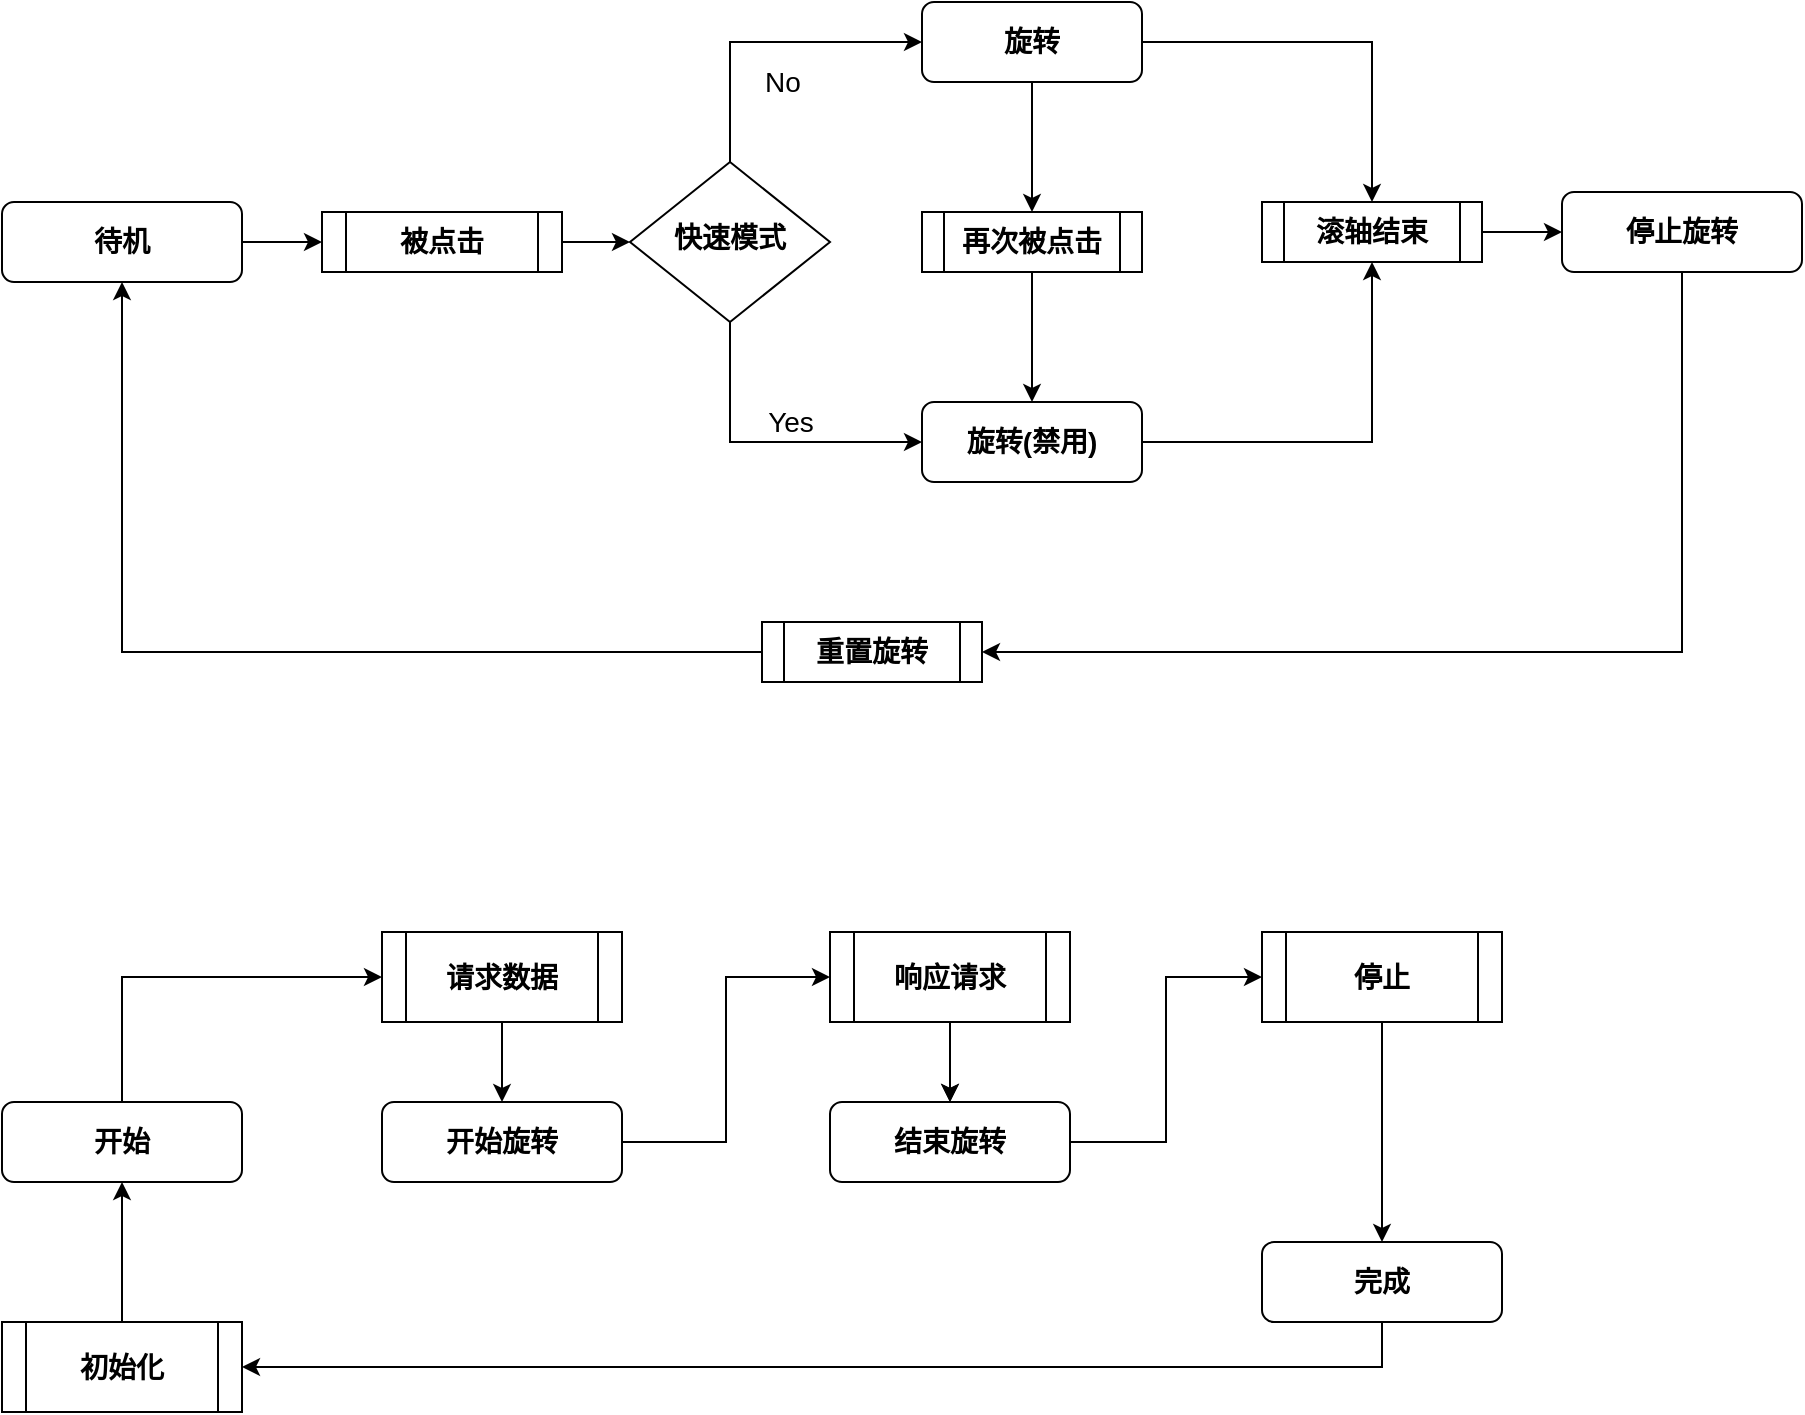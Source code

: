 <mxfile version="24.0.7" type="github" pages="2">
  <diagram id="C5RBs43oDa-KdzZeNtuy" name="Page-1">
    <mxGraphModel dx="1061" dy="547" grid="1" gridSize="10" guides="1" tooltips="1" connect="1" arrows="1" fold="1" page="1" pageScale="1" pageWidth="827" pageHeight="1169" math="0" shadow="0">
      <root>
        <mxCell id="WIyWlLk6GJQsqaUBKTNV-0" />
        <mxCell id="WIyWlLk6GJQsqaUBKTNV-1" parent="WIyWlLk6GJQsqaUBKTNV-0" />
        <mxCell id="RcMuWe0LuzicDSWimL45-28" style="edgeStyle=orthogonalEdgeStyle;rounded=0;orthogonalLoop=1;jettySize=auto;html=1;exitX=1;exitY=0.5;exitDx=0;exitDy=0;entryX=0;entryY=0.5;entryDx=0;entryDy=0;" edge="1" parent="WIyWlLk6GJQsqaUBKTNV-1" source="WIyWlLk6GJQsqaUBKTNV-3" target="RcMuWe0LuzicDSWimL45-27">
          <mxGeometry relative="1" as="geometry" />
        </mxCell>
        <mxCell id="WIyWlLk6GJQsqaUBKTNV-3" value="待机" style="rounded=1;whiteSpace=wrap;html=1;fontSize=14;glass=0;strokeWidth=1;shadow=0;fontStyle=1" parent="WIyWlLk6GJQsqaUBKTNV-1" vertex="1">
          <mxGeometry x="140" y="220" width="120" height="40" as="geometry" />
        </mxCell>
        <mxCell id="RcMuWe0LuzicDSWimL45-32" style="edgeStyle=orthogonalEdgeStyle;rounded=0;orthogonalLoop=1;jettySize=auto;html=1;exitX=0.5;exitY=1;exitDx=0;exitDy=0;entryX=0.5;entryY=0;entryDx=0;entryDy=0;" edge="1" parent="WIyWlLk6GJQsqaUBKTNV-1" source="WIyWlLk6GJQsqaUBKTNV-7" target="RcMuWe0LuzicDSWimL45-30">
          <mxGeometry relative="1" as="geometry" />
        </mxCell>
        <mxCell id="RcMuWe0LuzicDSWimL45-35" style="edgeStyle=orthogonalEdgeStyle;rounded=0;orthogonalLoop=1;jettySize=auto;html=1;entryX=0.5;entryY=0;entryDx=0;entryDy=0;" edge="1" parent="WIyWlLk6GJQsqaUBKTNV-1" source="WIyWlLk6GJQsqaUBKTNV-7" target="RcMuWe0LuzicDSWimL45-34">
          <mxGeometry relative="1" as="geometry" />
        </mxCell>
        <mxCell id="WIyWlLk6GJQsqaUBKTNV-7" value="旋转" style="rounded=1;whiteSpace=wrap;html=1;fontSize=14;glass=0;strokeWidth=1;shadow=0;fontStyle=1" parent="WIyWlLk6GJQsqaUBKTNV-1" vertex="1">
          <mxGeometry x="600" y="120" width="110" height="40" as="geometry" />
        </mxCell>
        <mxCell id="RcMuWe0LuzicDSWimL45-4" value="" style="edgeStyle=orthogonalEdgeStyle;rounded=0;orthogonalLoop=1;jettySize=auto;html=1;entryX=0.5;entryY=1;entryDx=0;entryDy=0;fontSize=14;fontStyle=1;exitX=1;exitY=0.5;exitDx=0;exitDy=0;" edge="1" parent="WIyWlLk6GJQsqaUBKTNV-1" source="RcMuWe0LuzicDSWimL45-3" target="RcMuWe0LuzicDSWimL45-34">
          <mxGeometry x="0.607" y="40" relative="1" as="geometry">
            <mxPoint x="690" y="420" as="sourcePoint" />
            <mxPoint x="820.0" y="255" as="targetPoint" />
            <mxPoint as="offset" />
          </mxGeometry>
        </mxCell>
        <mxCell id="RcMuWe0LuzicDSWimL45-3" value="旋转(禁用)" style="rounded=1;whiteSpace=wrap;html=1;fontSize=14;glass=0;strokeWidth=1;shadow=0;fontStyle=1" vertex="1" parent="WIyWlLk6GJQsqaUBKTNV-1">
          <mxGeometry x="600" y="320" width="110" height="40" as="geometry" />
        </mxCell>
        <mxCell id="RcMuWe0LuzicDSWimL45-21" value="No" style="edgeStyle=orthogonalEdgeStyle;rounded=0;orthogonalLoop=1;jettySize=auto;html=1;exitX=0.5;exitY=0;exitDx=0;exitDy=0;entryX=0;entryY=0.5;entryDx=0;entryDy=0;fontSize=14;" edge="1" parent="WIyWlLk6GJQsqaUBKTNV-1" source="RcMuWe0LuzicDSWimL45-8" target="WIyWlLk6GJQsqaUBKTNV-7">
          <mxGeometry x="0.102" y="-20" relative="1" as="geometry">
            <mxPoint as="offset" />
          </mxGeometry>
        </mxCell>
        <mxCell id="RcMuWe0LuzicDSWimL45-22" value="Yes" style="edgeStyle=orthogonalEdgeStyle;rounded=0;orthogonalLoop=1;jettySize=auto;html=1;exitX=0.5;exitY=1;exitDx=0;exitDy=0;entryX=0;entryY=0.5;entryDx=0;entryDy=0;fontSize=14;" edge="1" parent="WIyWlLk6GJQsqaUBKTNV-1" source="RcMuWe0LuzicDSWimL45-8" target="RcMuWe0LuzicDSWimL45-3">
          <mxGeometry x="0.148" y="10" relative="1" as="geometry">
            <mxPoint as="offset" />
          </mxGeometry>
        </mxCell>
        <mxCell id="RcMuWe0LuzicDSWimL45-8" value="快速模式" style="rhombus;whiteSpace=wrap;html=1;shadow=0;fontFamily=Helvetica;fontSize=14;align=center;strokeWidth=1;spacing=6;spacingTop=-4;fontStyle=1" vertex="1" parent="WIyWlLk6GJQsqaUBKTNV-1">
          <mxGeometry x="454" y="200" width="100" height="80" as="geometry" />
        </mxCell>
        <mxCell id="RcMuWe0LuzicDSWimL45-29" style="edgeStyle=orthogonalEdgeStyle;rounded=0;orthogonalLoop=1;jettySize=auto;html=1;exitX=1;exitY=0.5;exitDx=0;exitDy=0;entryX=0;entryY=0.5;entryDx=0;entryDy=0;" edge="1" parent="WIyWlLk6GJQsqaUBKTNV-1" source="RcMuWe0LuzicDSWimL45-27" target="RcMuWe0LuzicDSWimL45-8">
          <mxGeometry relative="1" as="geometry" />
        </mxCell>
        <mxCell id="RcMuWe0LuzicDSWimL45-27" value="&lt;span style=&quot;text-wrap: nowrap; font-size: 14px; background-color: rgb(255, 255, 255);&quot;&gt;被点击&lt;/span&gt;" style="shape=process;whiteSpace=wrap;html=1;backgroundOutline=1;fontSize=14;fontStyle=1" vertex="1" parent="WIyWlLk6GJQsqaUBKTNV-1">
          <mxGeometry x="300" y="225" width="120" height="30" as="geometry" />
        </mxCell>
        <mxCell id="RcMuWe0LuzicDSWimL45-33" style="edgeStyle=orthogonalEdgeStyle;rounded=0;orthogonalLoop=1;jettySize=auto;html=1;exitX=0.5;exitY=1;exitDx=0;exitDy=0;entryX=0.5;entryY=0;entryDx=0;entryDy=0;" edge="1" parent="WIyWlLk6GJQsqaUBKTNV-1" source="RcMuWe0LuzicDSWimL45-30" target="RcMuWe0LuzicDSWimL45-3">
          <mxGeometry relative="1" as="geometry" />
        </mxCell>
        <mxCell id="RcMuWe0LuzicDSWimL45-30" value="&lt;span style=&quot;font-size: 14px; font-weight: 700; text-wrap: nowrap; background-color: rgb(255, 255, 255);&quot;&gt;再次被点击&lt;/span&gt;" style="shape=process;whiteSpace=wrap;html=1;backgroundOutline=1;" vertex="1" parent="WIyWlLk6GJQsqaUBKTNV-1">
          <mxGeometry x="600" y="225" width="110" height="30" as="geometry" />
        </mxCell>
        <mxCell id="RcMuWe0LuzicDSWimL45-43" style="edgeStyle=orthogonalEdgeStyle;rounded=0;orthogonalLoop=1;jettySize=auto;html=1;exitX=1;exitY=0.5;exitDx=0;exitDy=0;entryX=0;entryY=0.5;entryDx=0;entryDy=0;" edge="1" parent="WIyWlLk6GJQsqaUBKTNV-1" source="RcMuWe0LuzicDSWimL45-34" target="RcMuWe0LuzicDSWimL45-42">
          <mxGeometry relative="1" as="geometry" />
        </mxCell>
        <mxCell id="RcMuWe0LuzicDSWimL45-34" value="&lt;span style=&quot;font-size: 14px; text-wrap: nowrap; background-color: rgb(255, 255, 255);&quot;&gt;滚轴结束&lt;/span&gt;" style="shape=process;whiteSpace=wrap;html=1;backgroundOutline=1;fontSize=14;fontStyle=1" vertex="1" parent="WIyWlLk6GJQsqaUBKTNV-1">
          <mxGeometry x="770" y="220" width="110" height="30" as="geometry" />
        </mxCell>
        <mxCell id="RcMuWe0LuzicDSWimL45-41" style="edgeStyle=orthogonalEdgeStyle;rounded=0;orthogonalLoop=1;jettySize=auto;html=1;entryX=0.5;entryY=1;entryDx=0;entryDy=0;" edge="1" parent="WIyWlLk6GJQsqaUBKTNV-1" source="RcMuWe0LuzicDSWimL45-38" target="WIyWlLk6GJQsqaUBKTNV-3">
          <mxGeometry relative="1" as="geometry" />
        </mxCell>
        <mxCell id="RcMuWe0LuzicDSWimL45-38" value="&lt;span style=&quot;text-wrap: nowrap; background-color: rgb(255, 255, 255);&quot;&gt;重置旋转&lt;/span&gt;" style="shape=process;whiteSpace=wrap;html=1;backgroundOutline=1;fontSize=14;fontStyle=1" vertex="1" parent="WIyWlLk6GJQsqaUBKTNV-1">
          <mxGeometry x="520" y="430" width="110" height="30" as="geometry" />
        </mxCell>
        <mxCell id="RcMuWe0LuzicDSWimL45-46" style="edgeStyle=orthogonalEdgeStyle;rounded=0;orthogonalLoop=1;jettySize=auto;html=1;exitX=0.5;exitY=1;exitDx=0;exitDy=0;entryX=1;entryY=0.5;entryDx=0;entryDy=0;" edge="1" parent="WIyWlLk6GJQsqaUBKTNV-1" source="RcMuWe0LuzicDSWimL45-42" target="RcMuWe0LuzicDSWimL45-38">
          <mxGeometry relative="1" as="geometry" />
        </mxCell>
        <mxCell id="RcMuWe0LuzicDSWimL45-42" value="停止旋转" style="rounded=1;whiteSpace=wrap;html=1;fontSize=14;glass=0;strokeWidth=1;shadow=0;fontStyle=1" vertex="1" parent="WIyWlLk6GJQsqaUBKTNV-1">
          <mxGeometry x="920" y="215" width="120" height="40" as="geometry" />
        </mxCell>
        <mxCell id="RcMuWe0LuzicDSWimL45-58" style="edgeStyle=orthogonalEdgeStyle;rounded=0;orthogonalLoop=1;jettySize=auto;html=1;exitX=0.5;exitY=0;exitDx=0;exitDy=0;entryX=0;entryY=0.5;entryDx=0;entryDy=0;" edge="1" parent="WIyWlLk6GJQsqaUBKTNV-1" source="RcMuWe0LuzicDSWimL45-47" target="RcMuWe0LuzicDSWimL45-54">
          <mxGeometry relative="1" as="geometry" />
        </mxCell>
        <mxCell id="RcMuWe0LuzicDSWimL45-47" value="开始" style="rounded=1;whiteSpace=wrap;html=1;fontSize=14;glass=0;strokeWidth=1;shadow=0;fontStyle=1" vertex="1" parent="WIyWlLk6GJQsqaUBKTNV-1">
          <mxGeometry x="140" y="670" width="120" height="40" as="geometry" />
        </mxCell>
        <mxCell id="RcMuWe0LuzicDSWimL45-60" style="edgeStyle=orthogonalEdgeStyle;rounded=0;orthogonalLoop=1;jettySize=auto;html=1;exitX=1;exitY=0.5;exitDx=0;exitDy=0;entryX=0;entryY=0.5;entryDx=0;entryDy=0;" edge="1" parent="WIyWlLk6GJQsqaUBKTNV-1" source="RcMuWe0LuzicDSWimL45-48" target="RcMuWe0LuzicDSWimL45-55">
          <mxGeometry relative="1" as="geometry" />
        </mxCell>
        <mxCell id="RcMuWe0LuzicDSWimL45-48" value="开始旋转" style="rounded=1;whiteSpace=wrap;html=1;fontSize=14;glass=0;strokeWidth=1;shadow=0;fontStyle=1" vertex="1" parent="WIyWlLk6GJQsqaUBKTNV-1">
          <mxGeometry x="330" y="670" width="120" height="40" as="geometry" />
        </mxCell>
        <mxCell id="RcMuWe0LuzicDSWimL45-62" style="edgeStyle=orthogonalEdgeStyle;rounded=0;orthogonalLoop=1;jettySize=auto;html=1;exitX=1;exitY=0.5;exitDx=0;exitDy=0;entryX=0;entryY=0.5;entryDx=0;entryDy=0;" edge="1" parent="WIyWlLk6GJQsqaUBKTNV-1" source="RcMuWe0LuzicDSWimL45-49" target="RcMuWe0LuzicDSWimL45-56">
          <mxGeometry relative="1" as="geometry" />
        </mxCell>
        <mxCell id="RcMuWe0LuzicDSWimL45-49" value="结束旋转" style="rounded=1;whiteSpace=wrap;html=1;fontSize=14;glass=0;strokeWidth=1;shadow=0;fontStyle=1" vertex="1" parent="WIyWlLk6GJQsqaUBKTNV-1">
          <mxGeometry x="554" y="670" width="120" height="40" as="geometry" />
        </mxCell>
        <mxCell id="RcMuWe0LuzicDSWimL45-64" style="edgeStyle=orthogonalEdgeStyle;rounded=0;orthogonalLoop=1;jettySize=auto;html=1;exitX=0.5;exitY=1;exitDx=0;exitDy=0;entryX=1;entryY=0.5;entryDx=0;entryDy=0;" edge="1" parent="WIyWlLk6GJQsqaUBKTNV-1" source="RcMuWe0LuzicDSWimL45-50" target="RcMuWe0LuzicDSWimL45-53">
          <mxGeometry relative="1" as="geometry" />
        </mxCell>
        <mxCell id="RcMuWe0LuzicDSWimL45-50" value="完成" style="rounded=1;whiteSpace=wrap;html=1;fontSize=14;glass=0;strokeWidth=1;shadow=0;fontStyle=1" vertex="1" parent="WIyWlLk6GJQsqaUBKTNV-1">
          <mxGeometry x="770" y="740" width="120" height="40" as="geometry" />
        </mxCell>
        <mxCell id="RcMuWe0LuzicDSWimL45-57" style="edgeStyle=orthogonalEdgeStyle;rounded=0;orthogonalLoop=1;jettySize=auto;html=1;entryX=0.5;entryY=1;entryDx=0;entryDy=0;" edge="1" parent="WIyWlLk6GJQsqaUBKTNV-1" source="RcMuWe0LuzicDSWimL45-53" target="RcMuWe0LuzicDSWimL45-47">
          <mxGeometry relative="1" as="geometry" />
        </mxCell>
        <mxCell id="RcMuWe0LuzicDSWimL45-53" value="&lt;font style=&quot;font-size: 14px;&quot;&gt;初始化&lt;/font&gt;" style="shape=process;whiteSpace=wrap;html=1;backgroundOutline=1;fontSize=14;fontStyle=1" vertex="1" parent="WIyWlLk6GJQsqaUBKTNV-1">
          <mxGeometry x="140" y="780" width="120" height="45" as="geometry" />
        </mxCell>
        <mxCell id="RcMuWe0LuzicDSWimL45-59" style="edgeStyle=orthogonalEdgeStyle;rounded=0;orthogonalLoop=1;jettySize=auto;html=1;exitX=0.5;exitY=1;exitDx=0;exitDy=0;entryX=0.5;entryY=0;entryDx=0;entryDy=0;" edge="1" parent="WIyWlLk6GJQsqaUBKTNV-1" source="RcMuWe0LuzicDSWimL45-54" target="RcMuWe0LuzicDSWimL45-48">
          <mxGeometry relative="1" as="geometry" />
        </mxCell>
        <mxCell id="RcMuWe0LuzicDSWimL45-54" value="请求数据" style="shape=process;whiteSpace=wrap;html=1;backgroundOutline=1;fontSize=14;fontStyle=1;align=center;" vertex="1" parent="WIyWlLk6GJQsqaUBKTNV-1">
          <mxGeometry x="330" y="585" width="120" height="45" as="geometry" />
        </mxCell>
        <mxCell id="RcMuWe0LuzicDSWimL45-61" style="edgeStyle=orthogonalEdgeStyle;rounded=0;orthogonalLoop=1;jettySize=auto;html=1;exitX=0.5;exitY=1;exitDx=0;exitDy=0;entryX=0.5;entryY=0;entryDx=0;entryDy=0;" edge="1" parent="WIyWlLk6GJQsqaUBKTNV-1" source="RcMuWe0LuzicDSWimL45-55" target="RcMuWe0LuzicDSWimL45-49">
          <mxGeometry relative="1" as="geometry" />
        </mxCell>
        <mxCell id="RcMuWe0LuzicDSWimL45-65" value="" style="edgeStyle=orthogonalEdgeStyle;rounded=0;orthogonalLoop=1;jettySize=auto;html=1;" edge="1" parent="WIyWlLk6GJQsqaUBKTNV-1" source="RcMuWe0LuzicDSWimL45-55" target="RcMuWe0LuzicDSWimL45-49">
          <mxGeometry relative="1" as="geometry" />
        </mxCell>
        <mxCell id="RcMuWe0LuzicDSWimL45-55" value="响应请求" style="shape=process;whiteSpace=wrap;html=1;backgroundOutline=1;fontSize=14;fontStyle=1;align=center;" vertex="1" parent="WIyWlLk6GJQsqaUBKTNV-1">
          <mxGeometry x="554" y="585" width="120" height="45" as="geometry" />
        </mxCell>
        <mxCell id="RcMuWe0LuzicDSWimL45-63" style="edgeStyle=orthogonalEdgeStyle;rounded=0;orthogonalLoop=1;jettySize=auto;html=1;exitX=0.5;exitY=1;exitDx=0;exitDy=0;entryX=0.5;entryY=0;entryDx=0;entryDy=0;" edge="1" parent="WIyWlLk6GJQsqaUBKTNV-1" source="RcMuWe0LuzicDSWimL45-56" target="RcMuWe0LuzicDSWimL45-50">
          <mxGeometry relative="1" as="geometry" />
        </mxCell>
        <mxCell id="RcMuWe0LuzicDSWimL45-56" value="停止" style="shape=process;whiteSpace=wrap;html=1;backgroundOutline=1;fontSize=14;fontStyle=1;align=center;" vertex="1" parent="WIyWlLk6GJQsqaUBKTNV-1">
          <mxGeometry x="770" y="585" width="120" height="45" as="geometry" />
        </mxCell>
      </root>
    </mxGraphModel>
  </diagram>
  <diagram id="ae6h9OL-htiFPfBYN5Hu" name="第 2 页">
    <mxGraphModel dx="743" dy="383" grid="1" gridSize="10" guides="1" tooltips="1" connect="1" arrows="1" fold="1" page="1" pageScale="1" pageWidth="827" pageHeight="1169" math="0" shadow="0">
      <root>
        <mxCell id="0" />
        <mxCell id="1" parent="0" />
      </root>
    </mxGraphModel>
  </diagram>
</mxfile>
